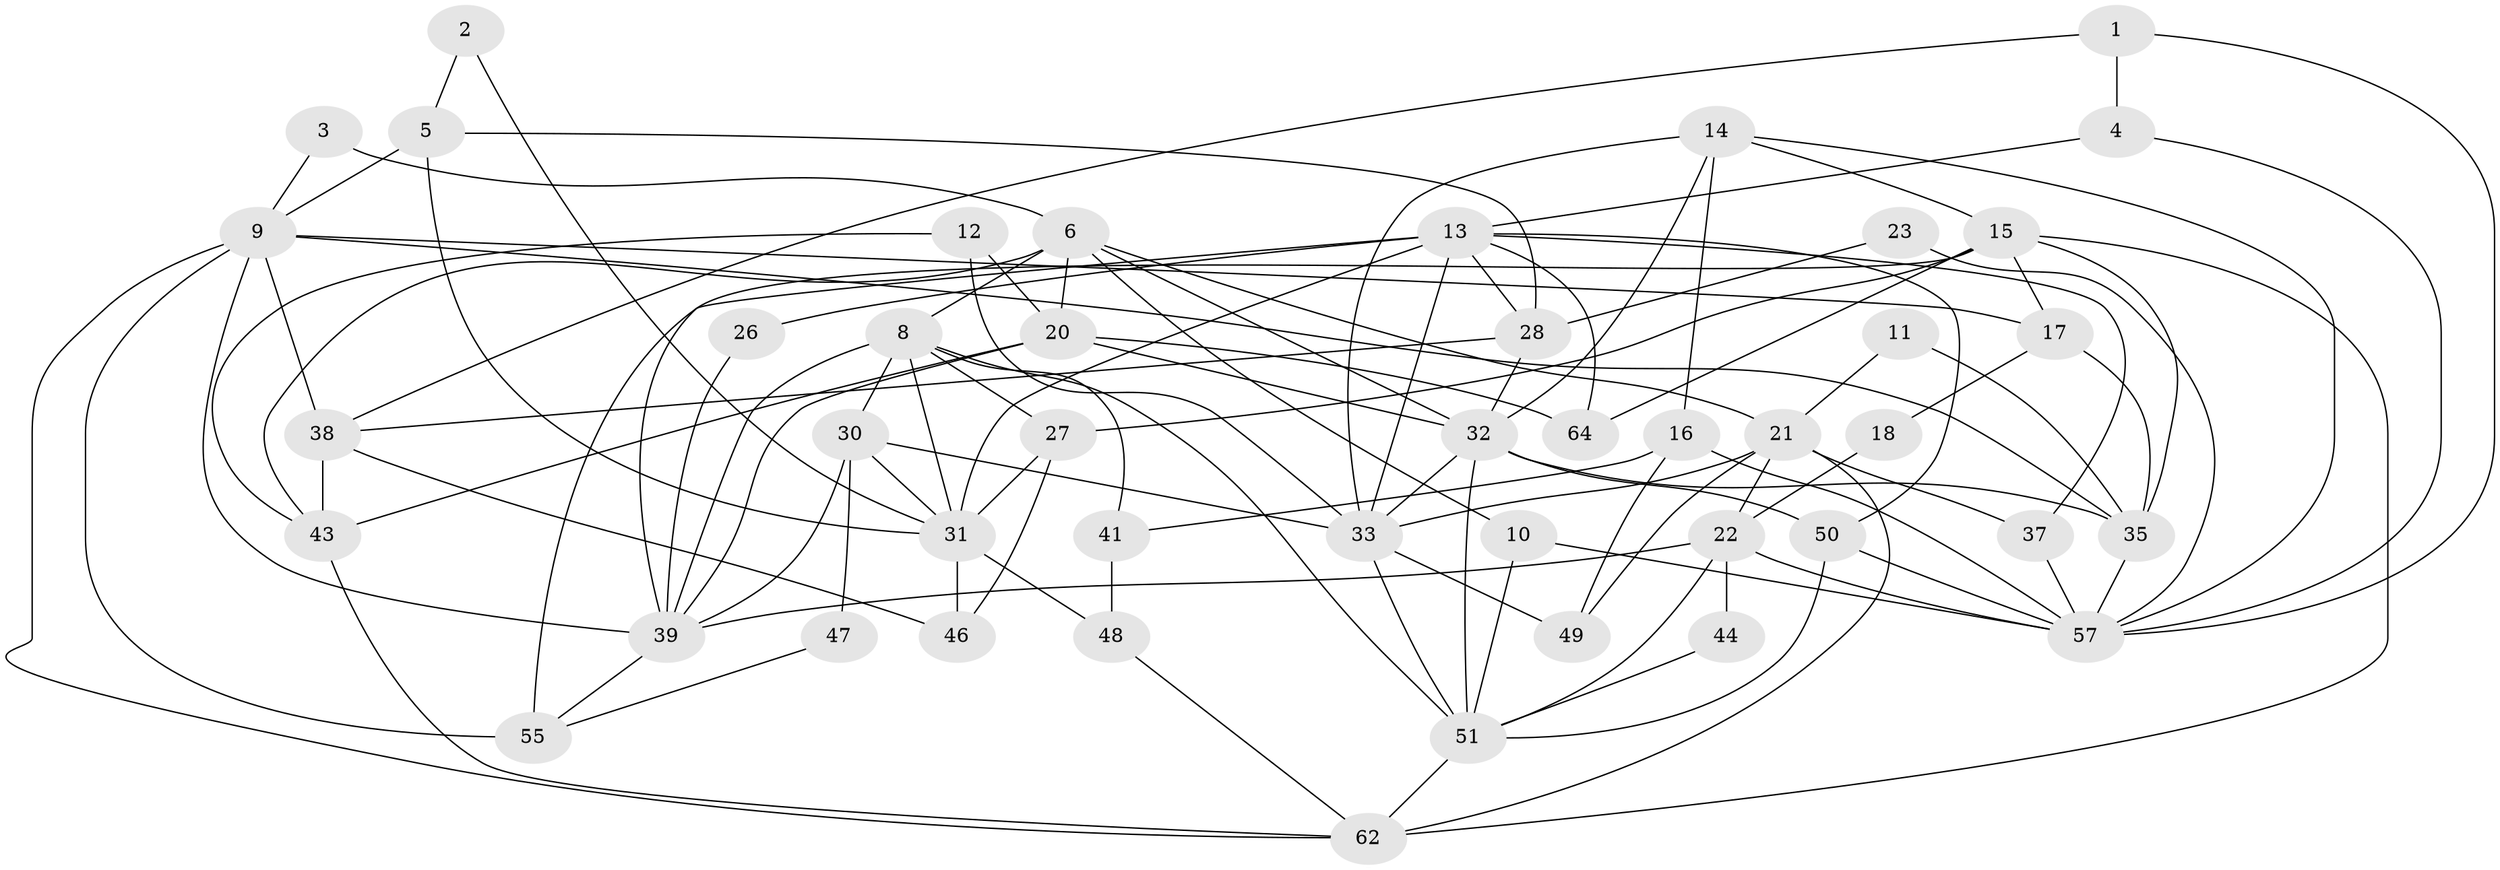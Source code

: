 // Generated by graph-tools (version 1.1) at 2025/24/03/03/25 07:24:03]
// undirected, 45 vertices, 107 edges
graph export_dot {
graph [start="1"]
  node [color=gray90,style=filled];
  1;
  2;
  3;
  4 [super="+7"];
  5;
  6 [super="+24"];
  8 [super="+36"];
  9 [super="+58"];
  10;
  11;
  12 [super="+60"];
  13 [super="+63"];
  14 [super="+25"];
  15 [super="+19"];
  16;
  17;
  18;
  20 [super="+29"];
  21 [super="+61"];
  22 [super="+52"];
  23;
  26;
  27;
  28 [super="+56"];
  30;
  31 [super="+34"];
  32 [super="+40"];
  33 [super="+54"];
  35 [super="+59"];
  37;
  38;
  39 [super="+42"];
  41;
  43 [super="+45"];
  44;
  46;
  47;
  48;
  49;
  50;
  51 [super="+53"];
  55;
  57 [super="+65"];
  62;
  64;
  1 -- 57;
  1 -- 38;
  1 -- 4;
  2 -- 5;
  2 -- 31;
  3 -- 6;
  3 -- 9;
  4 -- 57;
  4 -- 13;
  5 -- 9;
  5 -- 31;
  5 -- 28;
  6 -- 32;
  6 -- 20;
  6 -- 21;
  6 -- 10;
  6 -- 43;
  6 -- 8;
  8 -- 30;
  8 -- 31;
  8 -- 39;
  8 -- 41;
  8 -- 51;
  8 -- 27;
  9 -- 38;
  9 -- 17;
  9 -- 35;
  9 -- 55;
  9 -- 39;
  9 -- 62;
  10 -- 57;
  10 -- 51;
  11 -- 35;
  11 -- 21;
  12 -- 43;
  12 -- 33;
  12 -- 20;
  13 -- 37;
  13 -- 26;
  13 -- 50;
  13 -- 64;
  13 -- 31;
  13 -- 39;
  13 -- 33;
  13 -- 28;
  14 -- 33 [weight=2];
  14 -- 16;
  14 -- 32;
  14 -- 57;
  14 -- 15;
  15 -- 55;
  15 -- 62;
  15 -- 27;
  15 -- 64;
  15 -- 17;
  15 -- 35;
  16 -- 57;
  16 -- 41;
  16 -- 49;
  17 -- 35;
  17 -- 18;
  18 -- 22;
  20 -- 43;
  20 -- 64;
  20 -- 32;
  20 -- 39;
  21 -- 49;
  21 -- 22;
  21 -- 37;
  21 -- 62;
  21 -- 33;
  22 -- 44;
  22 -- 57;
  22 -- 39;
  22 -- 51;
  23 -- 57;
  23 -- 28;
  26 -- 39;
  27 -- 46;
  27 -- 31;
  28 -- 38;
  28 -- 32;
  30 -- 39;
  30 -- 31;
  30 -- 47;
  30 -- 33;
  31 -- 46;
  31 -- 48;
  32 -- 50;
  32 -- 51;
  32 -- 33;
  32 -- 35;
  33 -- 49;
  33 -- 51;
  35 -- 57;
  37 -- 57;
  38 -- 46;
  38 -- 43;
  39 -- 55;
  41 -- 48;
  43 -- 62;
  44 -- 51;
  47 -- 55;
  48 -- 62;
  50 -- 51;
  50 -- 57;
  51 -- 62;
}
